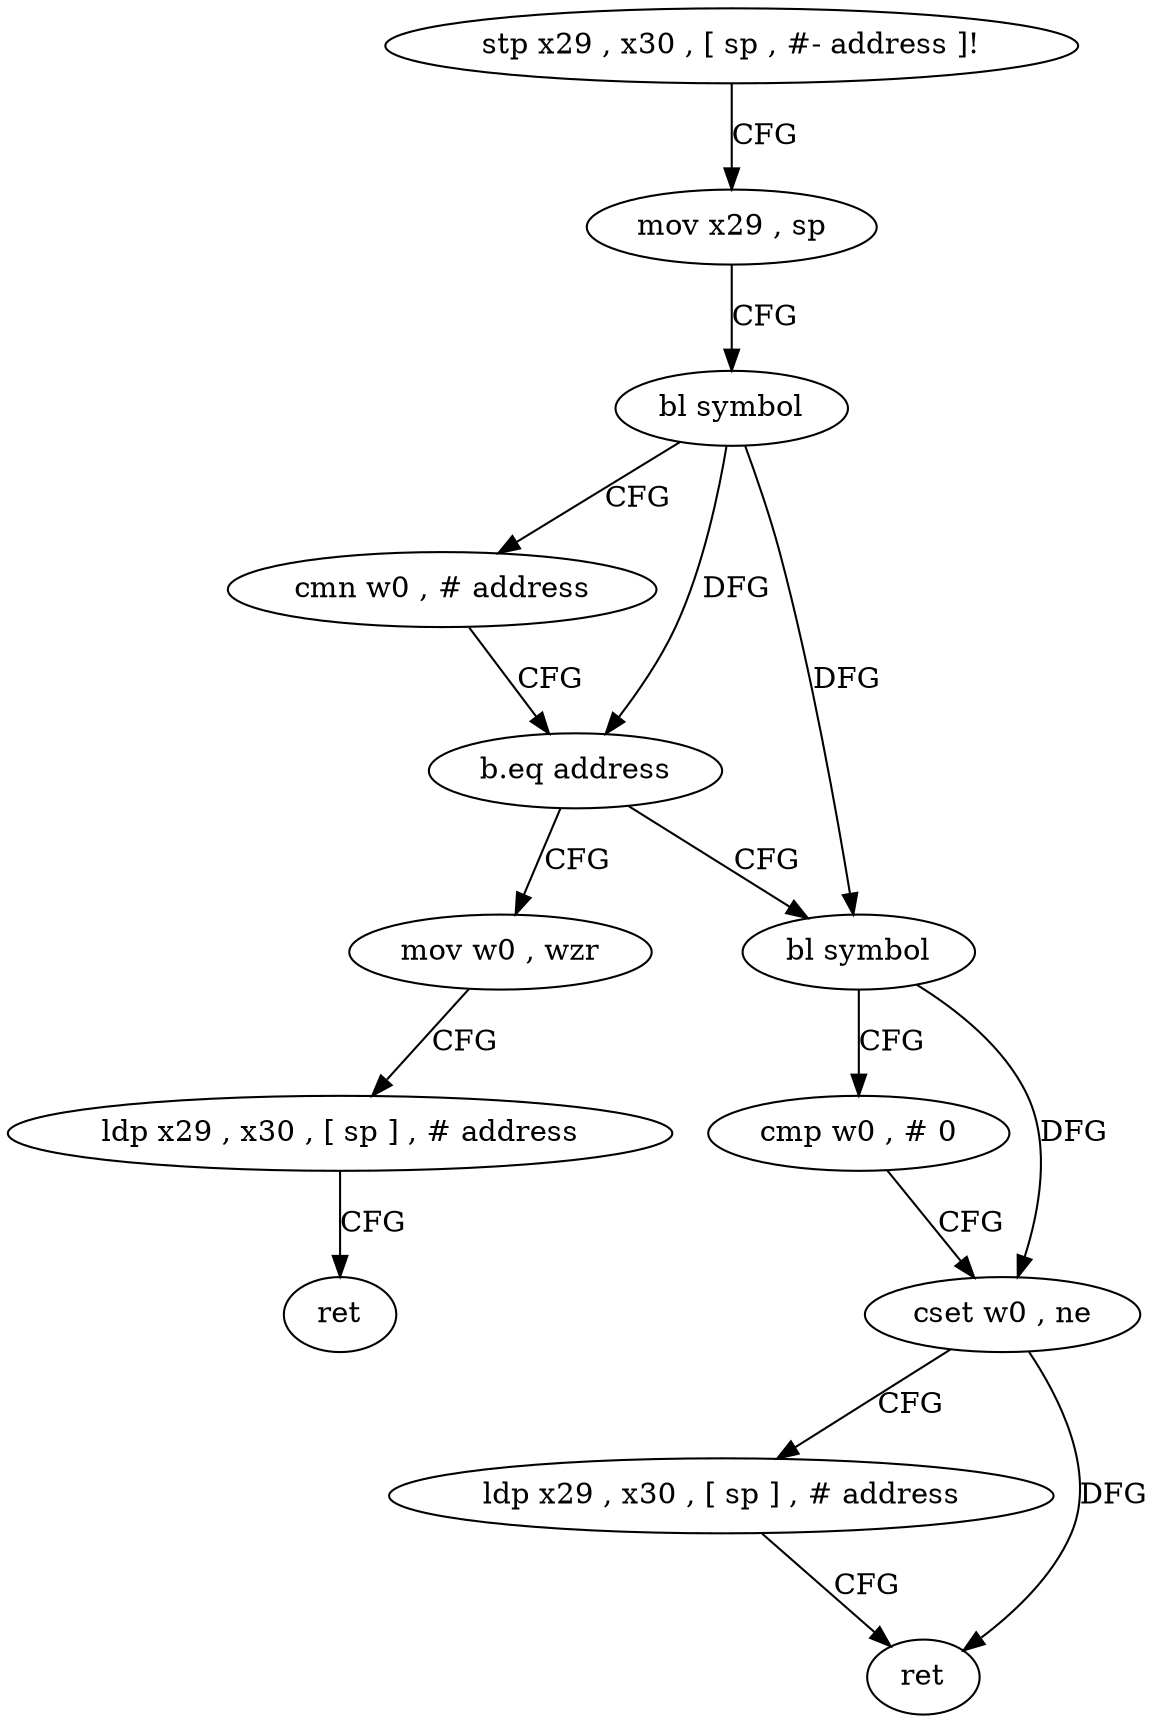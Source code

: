 digraph "func" {
"4253912" [label = "stp x29 , x30 , [ sp , #- address ]!" ]
"4253916" [label = "mov x29 , sp" ]
"4253920" [label = "bl symbol" ]
"4253924" [label = "cmn w0 , # address" ]
"4253928" [label = "b.eq address" ]
"4253952" [label = "mov w0 , wzr" ]
"4253932" [label = "bl symbol" ]
"4253956" [label = "ldp x29 , x30 , [ sp ] , # address" ]
"4253960" [label = "ret" ]
"4253936" [label = "cmp w0 , # 0" ]
"4253940" [label = "cset w0 , ne" ]
"4253944" [label = "ldp x29 , x30 , [ sp ] , # address" ]
"4253948" [label = "ret" ]
"4253912" -> "4253916" [ label = "CFG" ]
"4253916" -> "4253920" [ label = "CFG" ]
"4253920" -> "4253924" [ label = "CFG" ]
"4253920" -> "4253928" [ label = "DFG" ]
"4253920" -> "4253932" [ label = "DFG" ]
"4253924" -> "4253928" [ label = "CFG" ]
"4253928" -> "4253952" [ label = "CFG" ]
"4253928" -> "4253932" [ label = "CFG" ]
"4253952" -> "4253956" [ label = "CFG" ]
"4253932" -> "4253936" [ label = "CFG" ]
"4253932" -> "4253940" [ label = "DFG" ]
"4253956" -> "4253960" [ label = "CFG" ]
"4253936" -> "4253940" [ label = "CFG" ]
"4253940" -> "4253944" [ label = "CFG" ]
"4253940" -> "4253948" [ label = "DFG" ]
"4253944" -> "4253948" [ label = "CFG" ]
}
